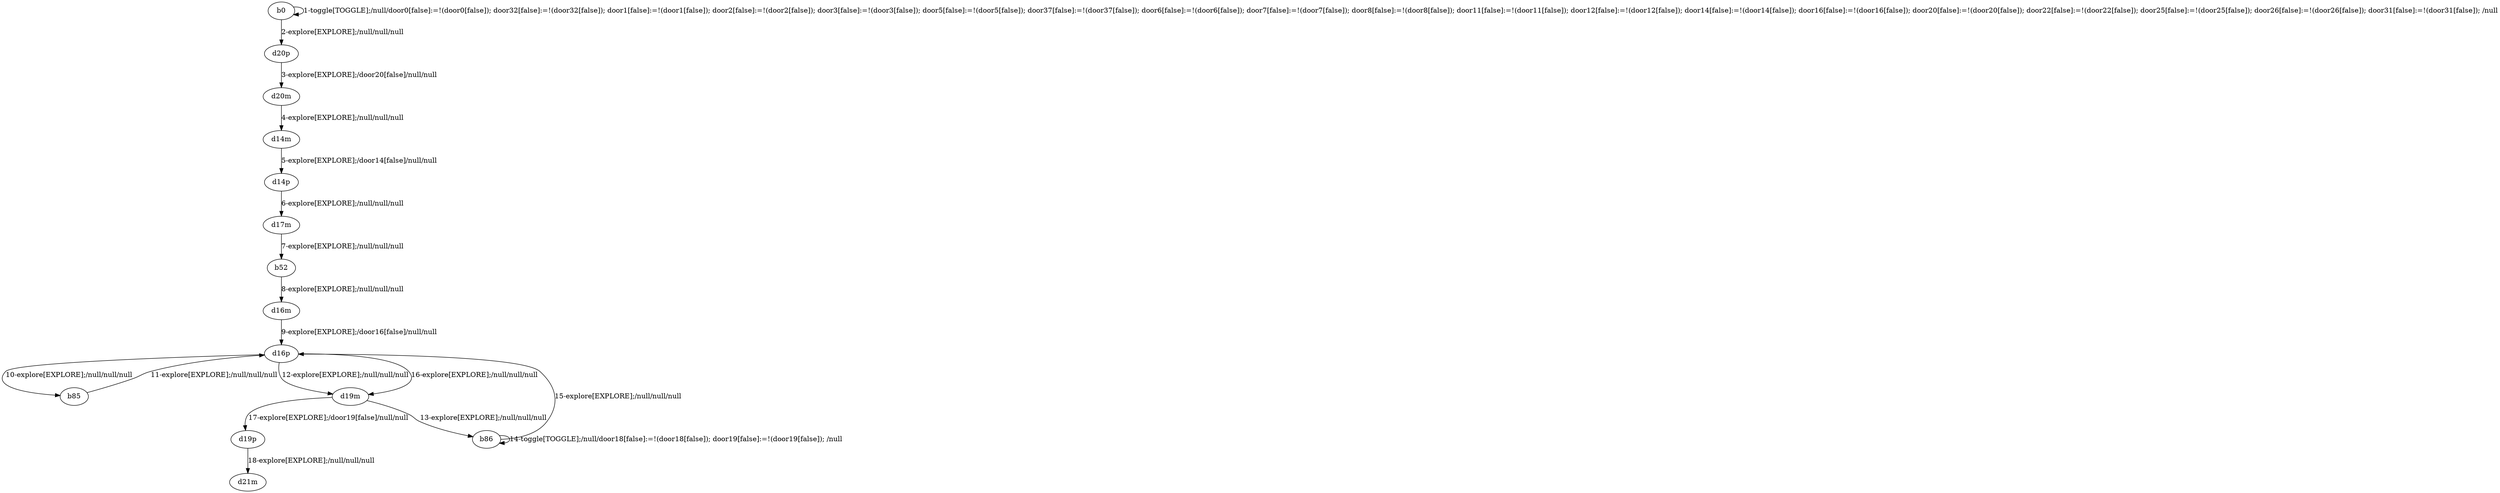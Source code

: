 # Total number of goals covered by this test: 1
# d19p --> d21m

digraph g {
"b0" -> "b0" [label = "1-toggle[TOGGLE];/null/door0[false]:=!(door0[false]); door32[false]:=!(door32[false]); door1[false]:=!(door1[false]); door2[false]:=!(door2[false]); door3[false]:=!(door3[false]); door5[false]:=!(door5[false]); door37[false]:=!(door37[false]); door6[false]:=!(door6[false]); door7[false]:=!(door7[false]); door8[false]:=!(door8[false]); door11[false]:=!(door11[false]); door12[false]:=!(door12[false]); door14[false]:=!(door14[false]); door16[false]:=!(door16[false]); door20[false]:=!(door20[false]); door22[false]:=!(door22[false]); door25[false]:=!(door25[false]); door26[false]:=!(door26[false]); door31[false]:=!(door31[false]); /null"];
"b0" -> "d20p" [label = "2-explore[EXPLORE];/null/null/null"];
"d20p" -> "d20m" [label = "3-explore[EXPLORE];/door20[false]/null/null"];
"d20m" -> "d14m" [label = "4-explore[EXPLORE];/null/null/null"];
"d14m" -> "d14p" [label = "5-explore[EXPLORE];/door14[false]/null/null"];
"d14p" -> "d17m" [label = "6-explore[EXPLORE];/null/null/null"];
"d17m" -> "b52" [label = "7-explore[EXPLORE];/null/null/null"];
"b52" -> "d16m" [label = "8-explore[EXPLORE];/null/null/null"];
"d16m" -> "d16p" [label = "9-explore[EXPLORE];/door16[false]/null/null"];
"d16p" -> "b85" [label = "10-explore[EXPLORE];/null/null/null"];
"b85" -> "d16p" [label = "11-explore[EXPLORE];/null/null/null"];
"d16p" -> "d19m" [label = "12-explore[EXPLORE];/null/null/null"];
"d19m" -> "b86" [label = "13-explore[EXPLORE];/null/null/null"];
"b86" -> "b86" [label = "14-toggle[TOGGLE];/null/door18[false]:=!(door18[false]); door19[false]:=!(door19[false]); /null"];
"b86" -> "d16p" [label = "15-explore[EXPLORE];/null/null/null"];
"d16p" -> "d19m" [label = "16-explore[EXPLORE];/null/null/null"];
"d19m" -> "d19p" [label = "17-explore[EXPLORE];/door19[false]/null/null"];
"d19p" -> "d21m" [label = "18-explore[EXPLORE];/null/null/null"];
}